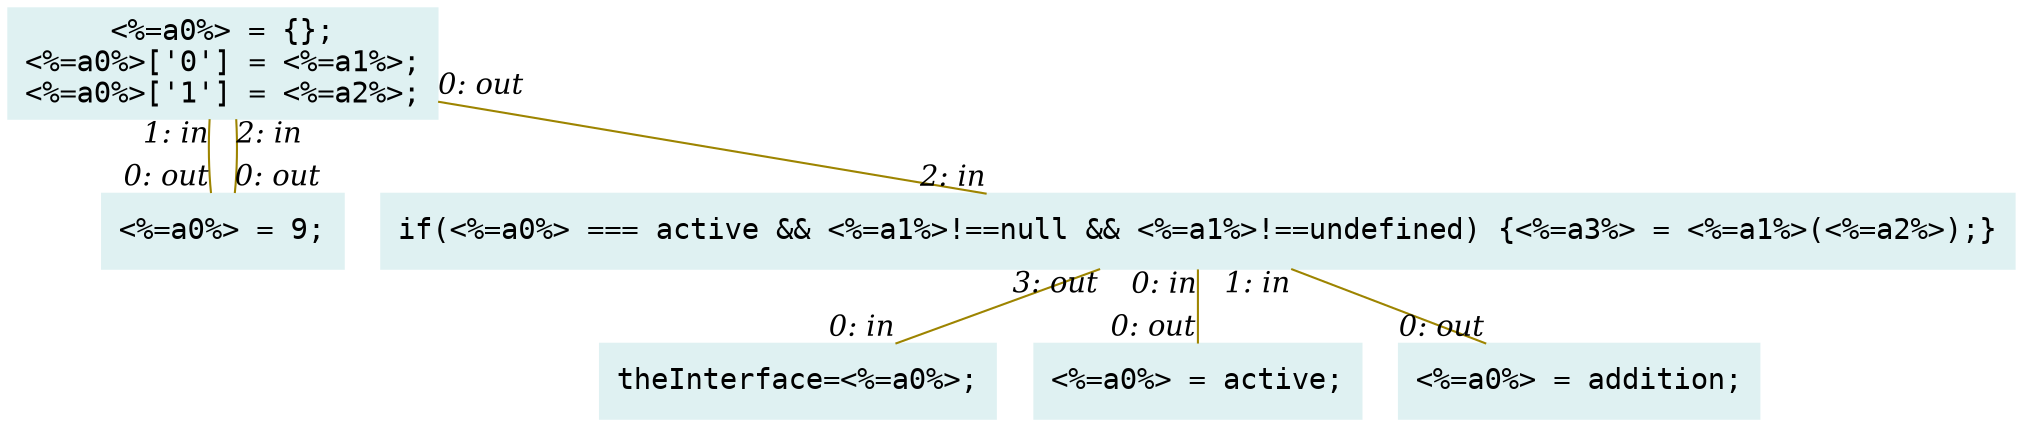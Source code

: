 digraph g{node_6386 [shape="box", style="filled", color="#dff1f2", fontname="Courier", label="theInterface=<%=a0%>;
" ]
node_6415 [shape="box", style="filled", color="#dff1f2", fontname="Courier", label="<%=a0%> = active;
" ]
node_6418 [shape="box", style="filled", color="#dff1f2", fontname="Courier", label="<%=a0%> = addition;
" ]
node_6420 [shape="box", style="filled", color="#dff1f2", fontname="Courier", label="<%=a0%> = 9;
" ]
node_6423 [shape="box", style="filled", color="#dff1f2", fontname="Courier", label="if(<%=a0%> === active && <%=a1%>!==null && <%=a1%>!==undefined) {<%=a3%> = <%=a1%>(<%=a2%>);}
" ]
node_6428 [shape="box", style="filled", color="#dff1f2", fontname="Courier", label="<%=a0%> = {};
<%=a0%>['0'] = <%=a1%>;
<%=a0%>['1'] = <%=a2%>;
" ]
node_6423 -> node_6415 [dir=none, arrowHead=none, fontname="Times-Italic", arrowsize=1, color="#9d8400", label="",  headlabel="0: out", taillabel="0: in" ]
node_6423 -> node_6418 [dir=none, arrowHead=none, fontname="Times-Italic", arrowsize=1, color="#9d8400", label="",  headlabel="0: out", taillabel="1: in" ]
node_6423 -> node_6386 [dir=none, arrowHead=none, fontname="Times-Italic", arrowsize=1, color="#9d8400", label="",  headlabel="0: in", taillabel="3: out" ]
node_6428 -> node_6420 [dir=none, arrowHead=none, fontname="Times-Italic", arrowsize=1, color="#9d8400", label="",  headlabel="0: out", taillabel="1: in" ]
node_6428 -> node_6420 [dir=none, arrowHead=none, fontname="Times-Italic", arrowsize=1, color="#9d8400", label="",  headlabel="0: out", taillabel="2: in" ]
node_6428 -> node_6423 [dir=none, arrowHead=none, fontname="Times-Italic", arrowsize=1, color="#9d8400", label="",  headlabel="2: in", taillabel="0: out" ]
}